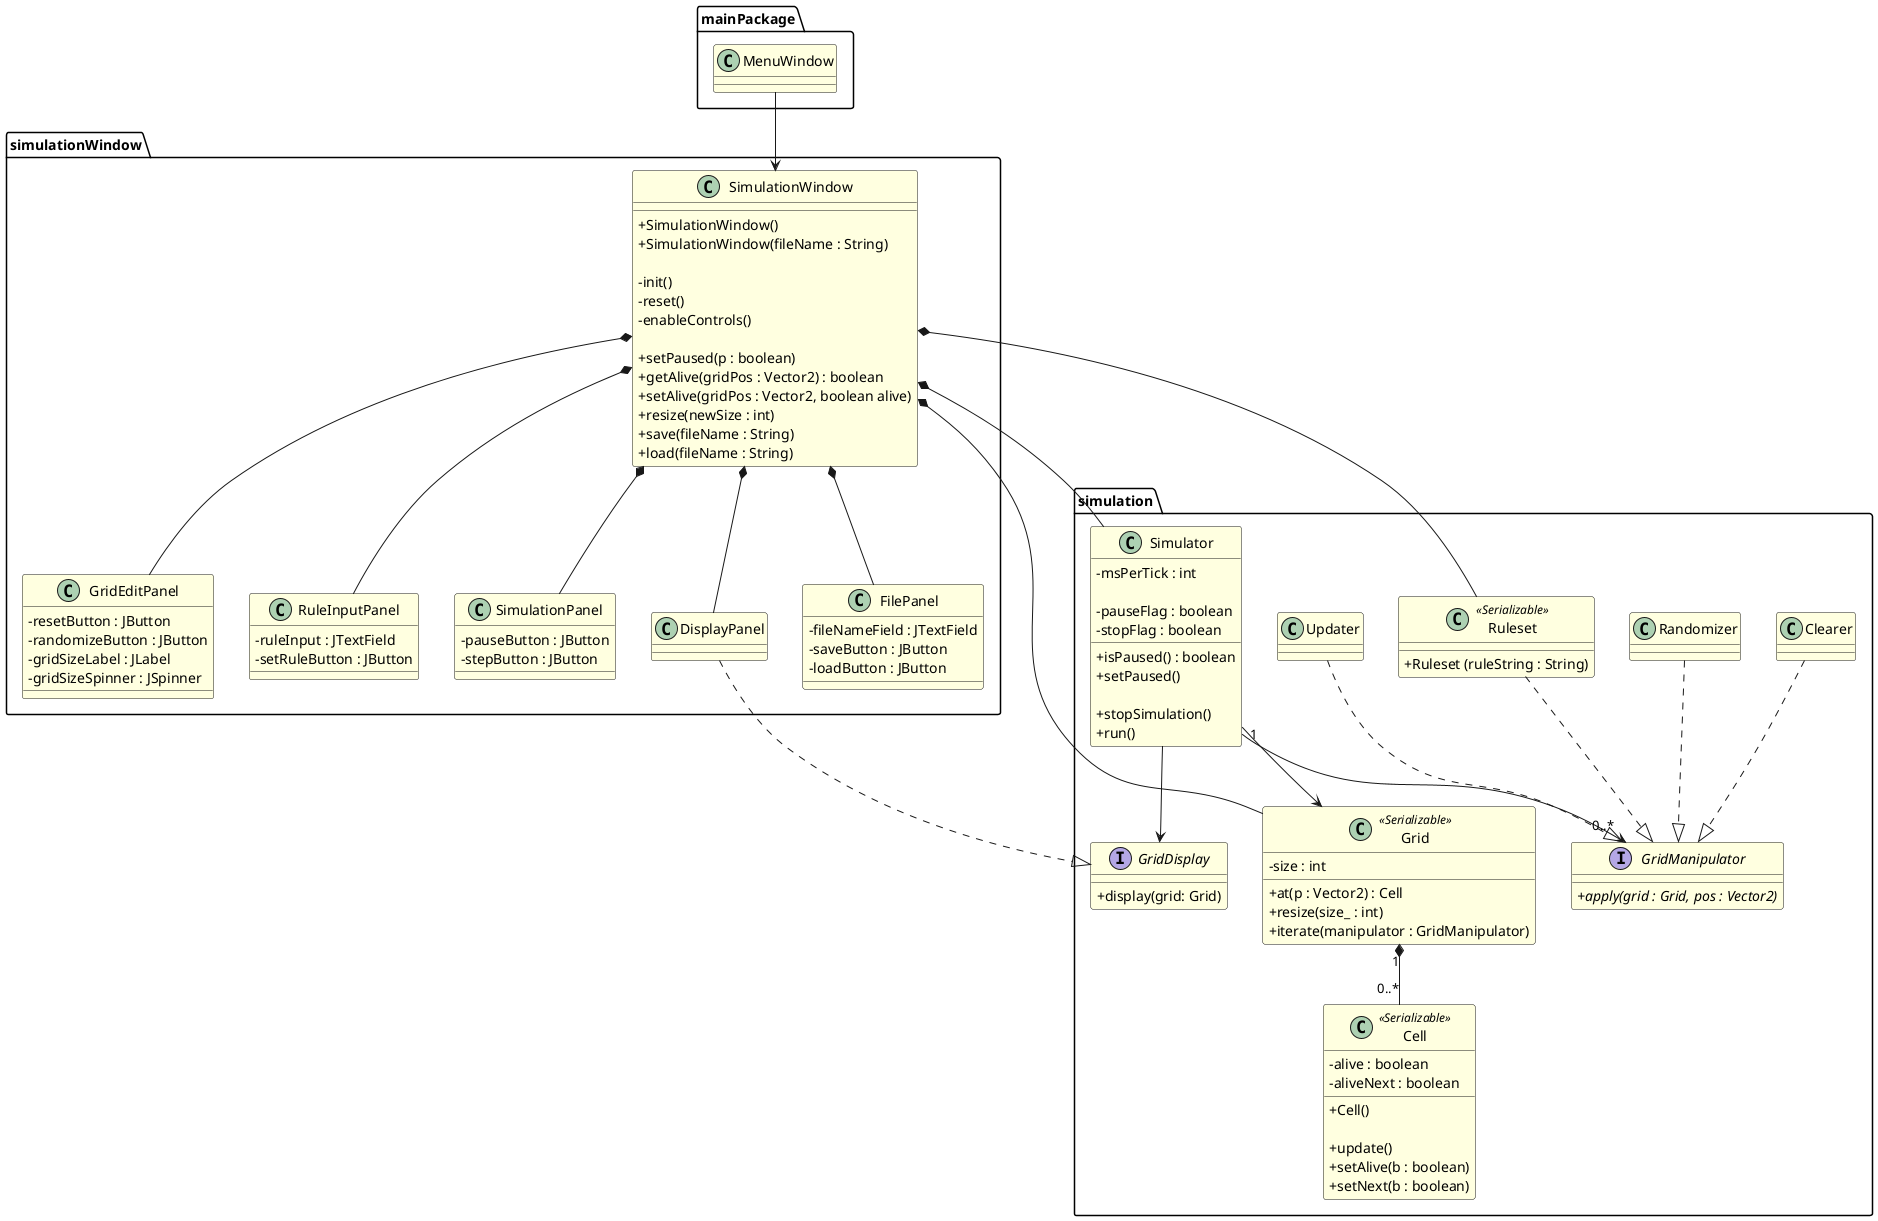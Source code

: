 @startuml CellularAutomaton

skinparam ClassBackgroundColor LightYellow
skinparam ClassAttributeIconSize 0

package simulation
{

    class Cell <<Serializable>>
    {

        - alive : boolean
        - aliveNext : boolean

        + Cell()

        + update()
        + setAlive(b : boolean)
        + setNext(b : boolean)
    }

    class Grid <<Serializable>>
    {
        - size : int

        + at(p : Vector2) : Cell
        + resize(size_ : int)
        + iterate(manipulator : GridManipulator)
    }

    class Ruleset <<Serializable>>
    {
        + Ruleset (ruleString : String)
    }

    class Updater
    {

    }

    class Clearer
    {

    }

    class Randomizer
    {

    }

    Interface GridDisplay
    {
        + display(grid: Grid)
    }

    Interface GridManipulator
    {
        + {abstract} apply(grid : Grid, pos : Vector2)
    }


    class Simulator
    {
        - msPerTick : int

        - pauseFlag : boolean
        - stopFlag : boolean

        + isPaused() : boolean
        + setPaused()
        
        + stopSimulation()
        + run()
    }

    Grid "1" *-- "0..*" Cell

    Ruleset ..|> GridManipulator
    Updater ..|> GridManipulator
    Clearer ..|> GridManipulator
    Randomizer ..|> GridManipulator

    Simulator --> GridDisplay
    Simulator "1" --> "0..*" GridManipulator
    Simulator --> Grid
}

package simulationWindow
{
    class SimulationWindow
    {
        + SimulationWindow()
        + SimulationWindow(fileName : String)

        - init()
        - reset()
        - enableControls()
        
        + setPaused(p : boolean)
        + getAlive(gridPos : Vector2) : boolean
        + setAlive(gridPos : Vector2, boolean alive)
        + resize(newSize : int)
        + save(fileName : String)
        + load(fileName : String)
    }

    class DisplayPanel
    {

    }
    
    class FilePanel
    {
        - fileNameField : JTextField
        - saveButton : JButton
        - loadButton : JButton
    }

    class GridEditPanel
    {
        - resetButton : JButton
        - randomizeButton : JButton
        - gridSizeLabel : JLabel
        - gridSizeSpinner : JSpinner
    }

    class RuleInputPanel
    {
        - ruleInput : JTextField
        - setRuleButton : JButton
    }

    class SimulationPanel
    {
        - pauseButton : JButton
        - stepButton : JButton
    }

    SimulationWindow *-- DisplayPanel
    SimulationWindow *-- FilePanel
    SimulationWindow *-- GridEditPanel
    SimulationWindow *-- RuleInputPanel
    SimulationWindow *-- SimulationPanel

    SimulationWindow *-- Simulator
    SimulationWindow *-- Ruleset
    SimulationWindow *-- Grid

    DisplayPanel ..|> GridDisplay
}

package mainPackage
{
    class MenuWindow
    {

    }

    MenuWindow --> SimulationWindow
}

@enduml